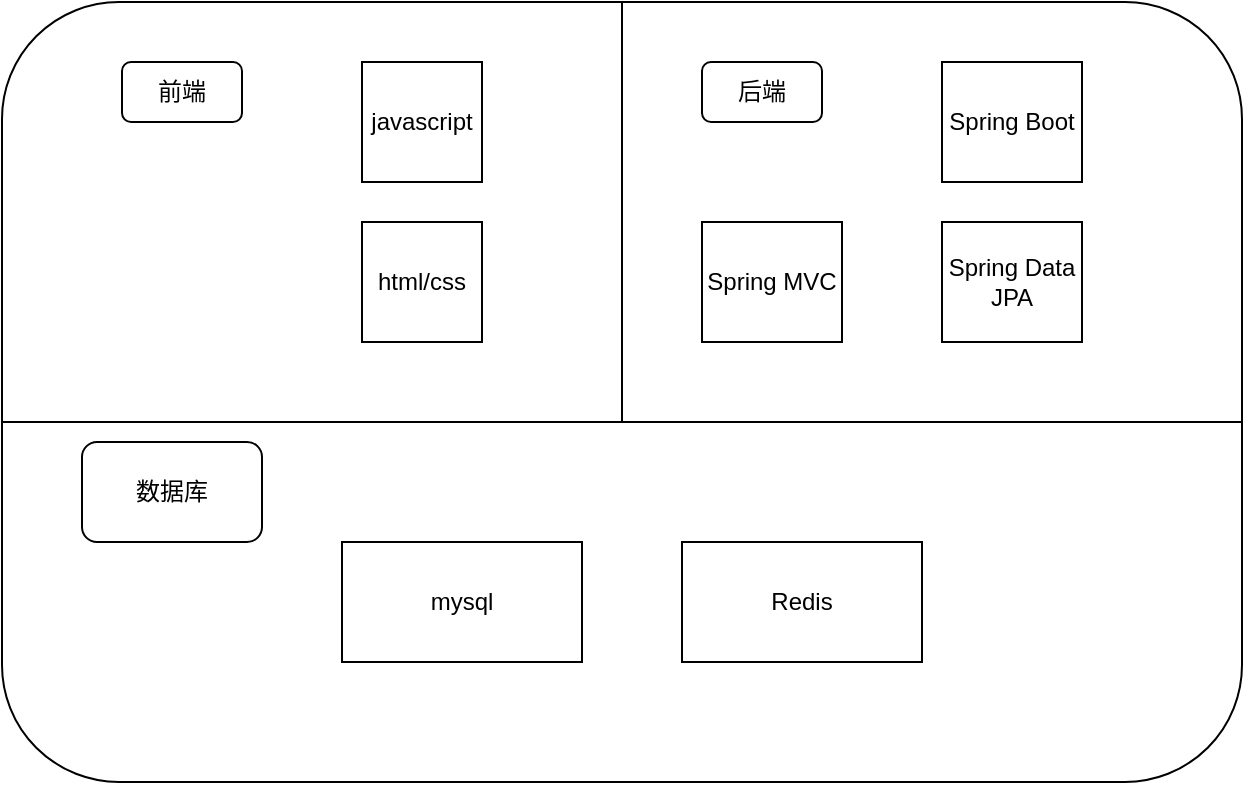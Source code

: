 <mxfile version="24.7.12">
  <diagram name="第 1 页" id="_xywCpmcIQNxDfHv5XPz">
    <mxGraphModel dx="930" dy="418" grid="1" gridSize="10" guides="1" tooltips="1" connect="1" arrows="1" fold="1" page="1" pageScale="1" pageWidth="827" pageHeight="1169" math="0" shadow="0">
      <root>
        <mxCell id="0" />
        <mxCell id="1" parent="0" />
        <mxCell id="GrmwKypMMADmt5Vv2vs1-1" value="" style="rounded=1;whiteSpace=wrap;html=1;" vertex="1" parent="1">
          <mxGeometry x="110" y="130" width="620" height="390" as="geometry" />
        </mxCell>
        <mxCell id="GrmwKypMMADmt5Vv2vs1-2" value="前端" style="rounded=1;whiteSpace=wrap;html=1;" vertex="1" parent="1">
          <mxGeometry x="170" y="160" width="60" height="30" as="geometry" />
        </mxCell>
        <mxCell id="GrmwKypMMADmt5Vv2vs1-4" value="" style="endArrow=none;html=1;rounded=0;" edge="1" parent="1" target="GrmwKypMMADmt5Vv2vs1-1">
          <mxGeometry width="50" height="50" relative="1" as="geometry">
            <mxPoint x="110" y="340" as="sourcePoint" />
            <mxPoint x="160" y="290" as="targetPoint" />
            <Array as="points">
              <mxPoint x="730" y="340" />
            </Array>
          </mxGeometry>
        </mxCell>
        <mxCell id="GrmwKypMMADmt5Vv2vs1-6" value="" style="endArrow=none;html=1;rounded=0;entryX=0.5;entryY=0;entryDx=0;entryDy=0;" edge="1" parent="1" target="GrmwKypMMADmt5Vv2vs1-1">
          <mxGeometry width="50" height="50" relative="1" as="geometry">
            <mxPoint x="420" y="340" as="sourcePoint" />
            <mxPoint x="440" y="380" as="targetPoint" />
          </mxGeometry>
        </mxCell>
        <mxCell id="GrmwKypMMADmt5Vv2vs1-7" value="Spring Data JPA" style="rounded=0;whiteSpace=wrap;html=1;" vertex="1" parent="1">
          <mxGeometry x="580" y="240" width="70" height="60" as="geometry" />
        </mxCell>
        <mxCell id="GrmwKypMMADmt5Vv2vs1-8" value="Spring MVC" style="rounded=0;whiteSpace=wrap;html=1;" vertex="1" parent="1">
          <mxGeometry x="460" y="240" width="70" height="60" as="geometry" />
        </mxCell>
        <mxCell id="GrmwKypMMADmt5Vv2vs1-9" value="Spring Boot" style="rounded=0;whiteSpace=wrap;html=1;" vertex="1" parent="1">
          <mxGeometry x="580" y="160" width="70" height="60" as="geometry" />
        </mxCell>
        <mxCell id="GrmwKypMMADmt5Vv2vs1-10" value="后端" style="rounded=1;whiteSpace=wrap;html=1;" vertex="1" parent="1">
          <mxGeometry x="460" y="160" width="60" height="30" as="geometry" />
        </mxCell>
        <mxCell id="GrmwKypMMADmt5Vv2vs1-11" value="html/css" style="rounded=0;whiteSpace=wrap;html=1;" vertex="1" parent="1">
          <mxGeometry x="290" y="240" width="60" height="60" as="geometry" />
        </mxCell>
        <mxCell id="GrmwKypMMADmt5Vv2vs1-12" value="javascript" style="whiteSpace=wrap;html=1;aspect=fixed;" vertex="1" parent="1">
          <mxGeometry x="290" y="160" width="60" height="60" as="geometry" />
        </mxCell>
        <mxCell id="GrmwKypMMADmt5Vv2vs1-13" value="mysql" style="rounded=0;whiteSpace=wrap;html=1;" vertex="1" parent="1">
          <mxGeometry x="280" y="400" width="120" height="60" as="geometry" />
        </mxCell>
        <mxCell id="GrmwKypMMADmt5Vv2vs1-14" value="数据库" style="rounded=1;whiteSpace=wrap;html=1;" vertex="1" parent="1">
          <mxGeometry x="150" y="350" width="90" height="50" as="geometry" />
        </mxCell>
        <mxCell id="GrmwKypMMADmt5Vv2vs1-15" value="Redis" style="rounded=0;whiteSpace=wrap;html=1;" vertex="1" parent="1">
          <mxGeometry x="450" y="400" width="120" height="60" as="geometry" />
        </mxCell>
      </root>
    </mxGraphModel>
  </diagram>
</mxfile>
